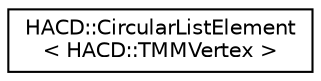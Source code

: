 digraph "Graphical Class Hierarchy"
{
  edge [fontname="Helvetica",fontsize="10",labelfontname="Helvetica",labelfontsize="10"];
  node [fontname="Helvetica",fontsize="10",shape=record];
  rankdir="LR";
  Node1 [label="HACD::CircularListElement\l\< HACD::TMMVertex \>",height=0.2,width=0.4,color="black", fillcolor="white", style="filled",URL="$class_h_a_c_d_1_1_circular_list_element.html"];
}
